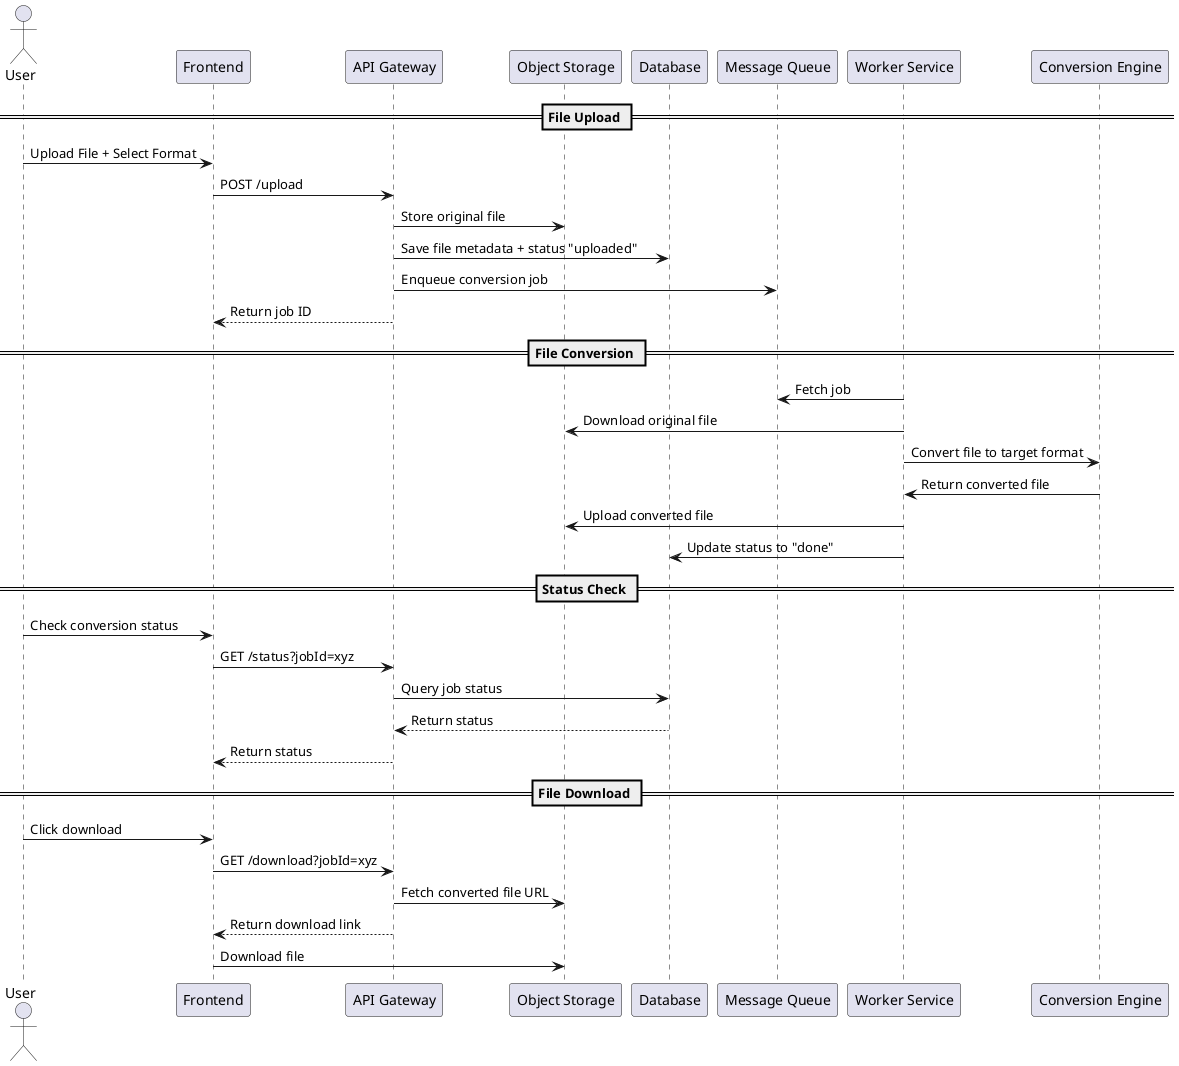 @startuml
actor User
participant Frontend
participant "API Gateway" as API
participant "Object Storage" as Storage
participant "Database" as DB
participant "Message Queue" as MQ
participant "Worker Service" as Worker
participant "Conversion Engine" as Converter

== File Upload ==
User -> Frontend : Upload File + Select Format
Frontend -> API : POST /upload
API -> Storage : Store original file
API -> DB : Save file metadata + status "uploaded"
API -> MQ : Enqueue conversion job
API --> Frontend : Return job ID

== File Conversion ==
Worker -> MQ : Fetch job
Worker -> Storage : Download original file
Worker -> Converter : Convert file to target format
Converter -> Worker : Return converted file
Worker -> Storage : Upload converted file
Worker -> DB : Update status to "done"

== Status Check ==
User -> Frontend : Check conversion status
Frontend -> API : GET /status?jobId=xyz
API -> DB : Query job status
DB --> API : Return status
API --> Frontend : Return status

== File Download ==
User -> Frontend : Click download
Frontend -> API : GET /download?jobId=xyz
API -> Storage : Fetch converted file URL
API --> Frontend : Return download link
Frontend -> Storage : Download file

@enduml
